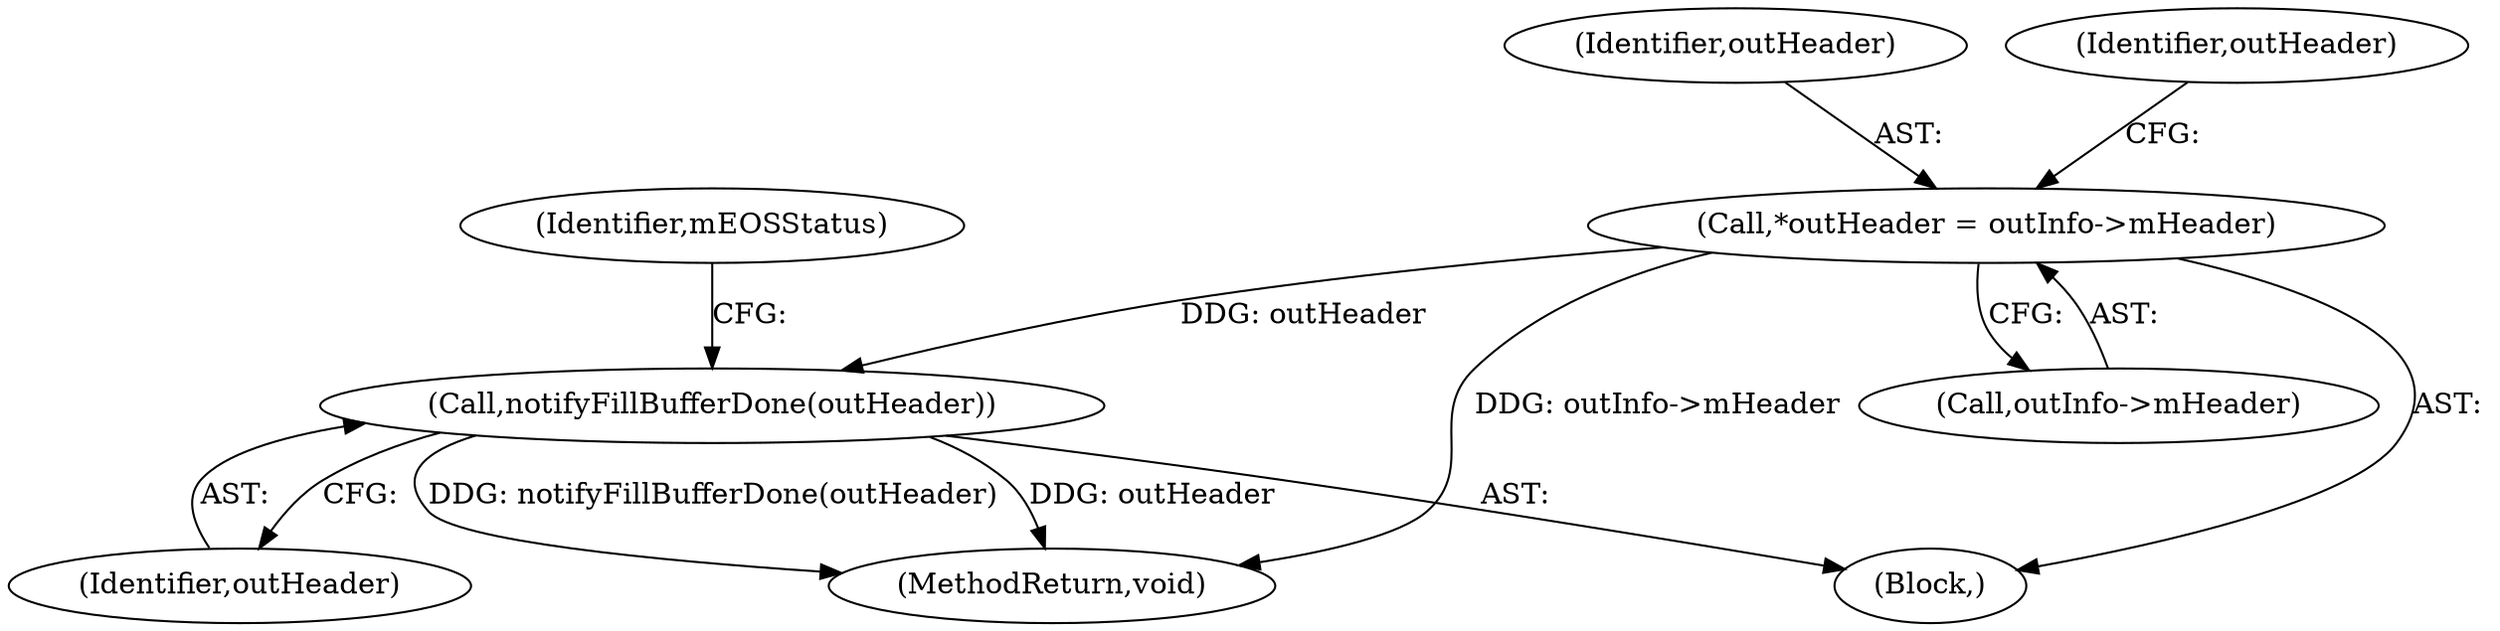 digraph "0_Android_d2f47191538837e796e2b10c1ff7e1ee35f6e0ab_0@pointer" {
"1000184" [label="(Call,notifyFillBufferDone(outHeader))"];
"1000159" [label="(Call,*outHeader = outInfo->mHeader)"];
"1000189" [label="(MethodReturn,void)"];
"1000187" [label="(Identifier,mEOSStatus)"];
"1000160" [label="(Identifier,outHeader)"];
"1000159" [label="(Call,*outHeader = outInfo->mHeader)"];
"1000150" [label="(Block,)"];
"1000185" [label="(Identifier,outHeader)"];
"1000161" [label="(Call,outInfo->mHeader)"];
"1000184" [label="(Call,notifyFillBufferDone(outHeader))"];
"1000166" [label="(Identifier,outHeader)"];
"1000184" -> "1000150"  [label="AST: "];
"1000184" -> "1000185"  [label="CFG: "];
"1000185" -> "1000184"  [label="AST: "];
"1000187" -> "1000184"  [label="CFG: "];
"1000184" -> "1000189"  [label="DDG: outHeader"];
"1000184" -> "1000189"  [label="DDG: notifyFillBufferDone(outHeader)"];
"1000159" -> "1000184"  [label="DDG: outHeader"];
"1000159" -> "1000150"  [label="AST: "];
"1000159" -> "1000161"  [label="CFG: "];
"1000160" -> "1000159"  [label="AST: "];
"1000161" -> "1000159"  [label="AST: "];
"1000166" -> "1000159"  [label="CFG: "];
"1000159" -> "1000189"  [label="DDG: outInfo->mHeader"];
}
